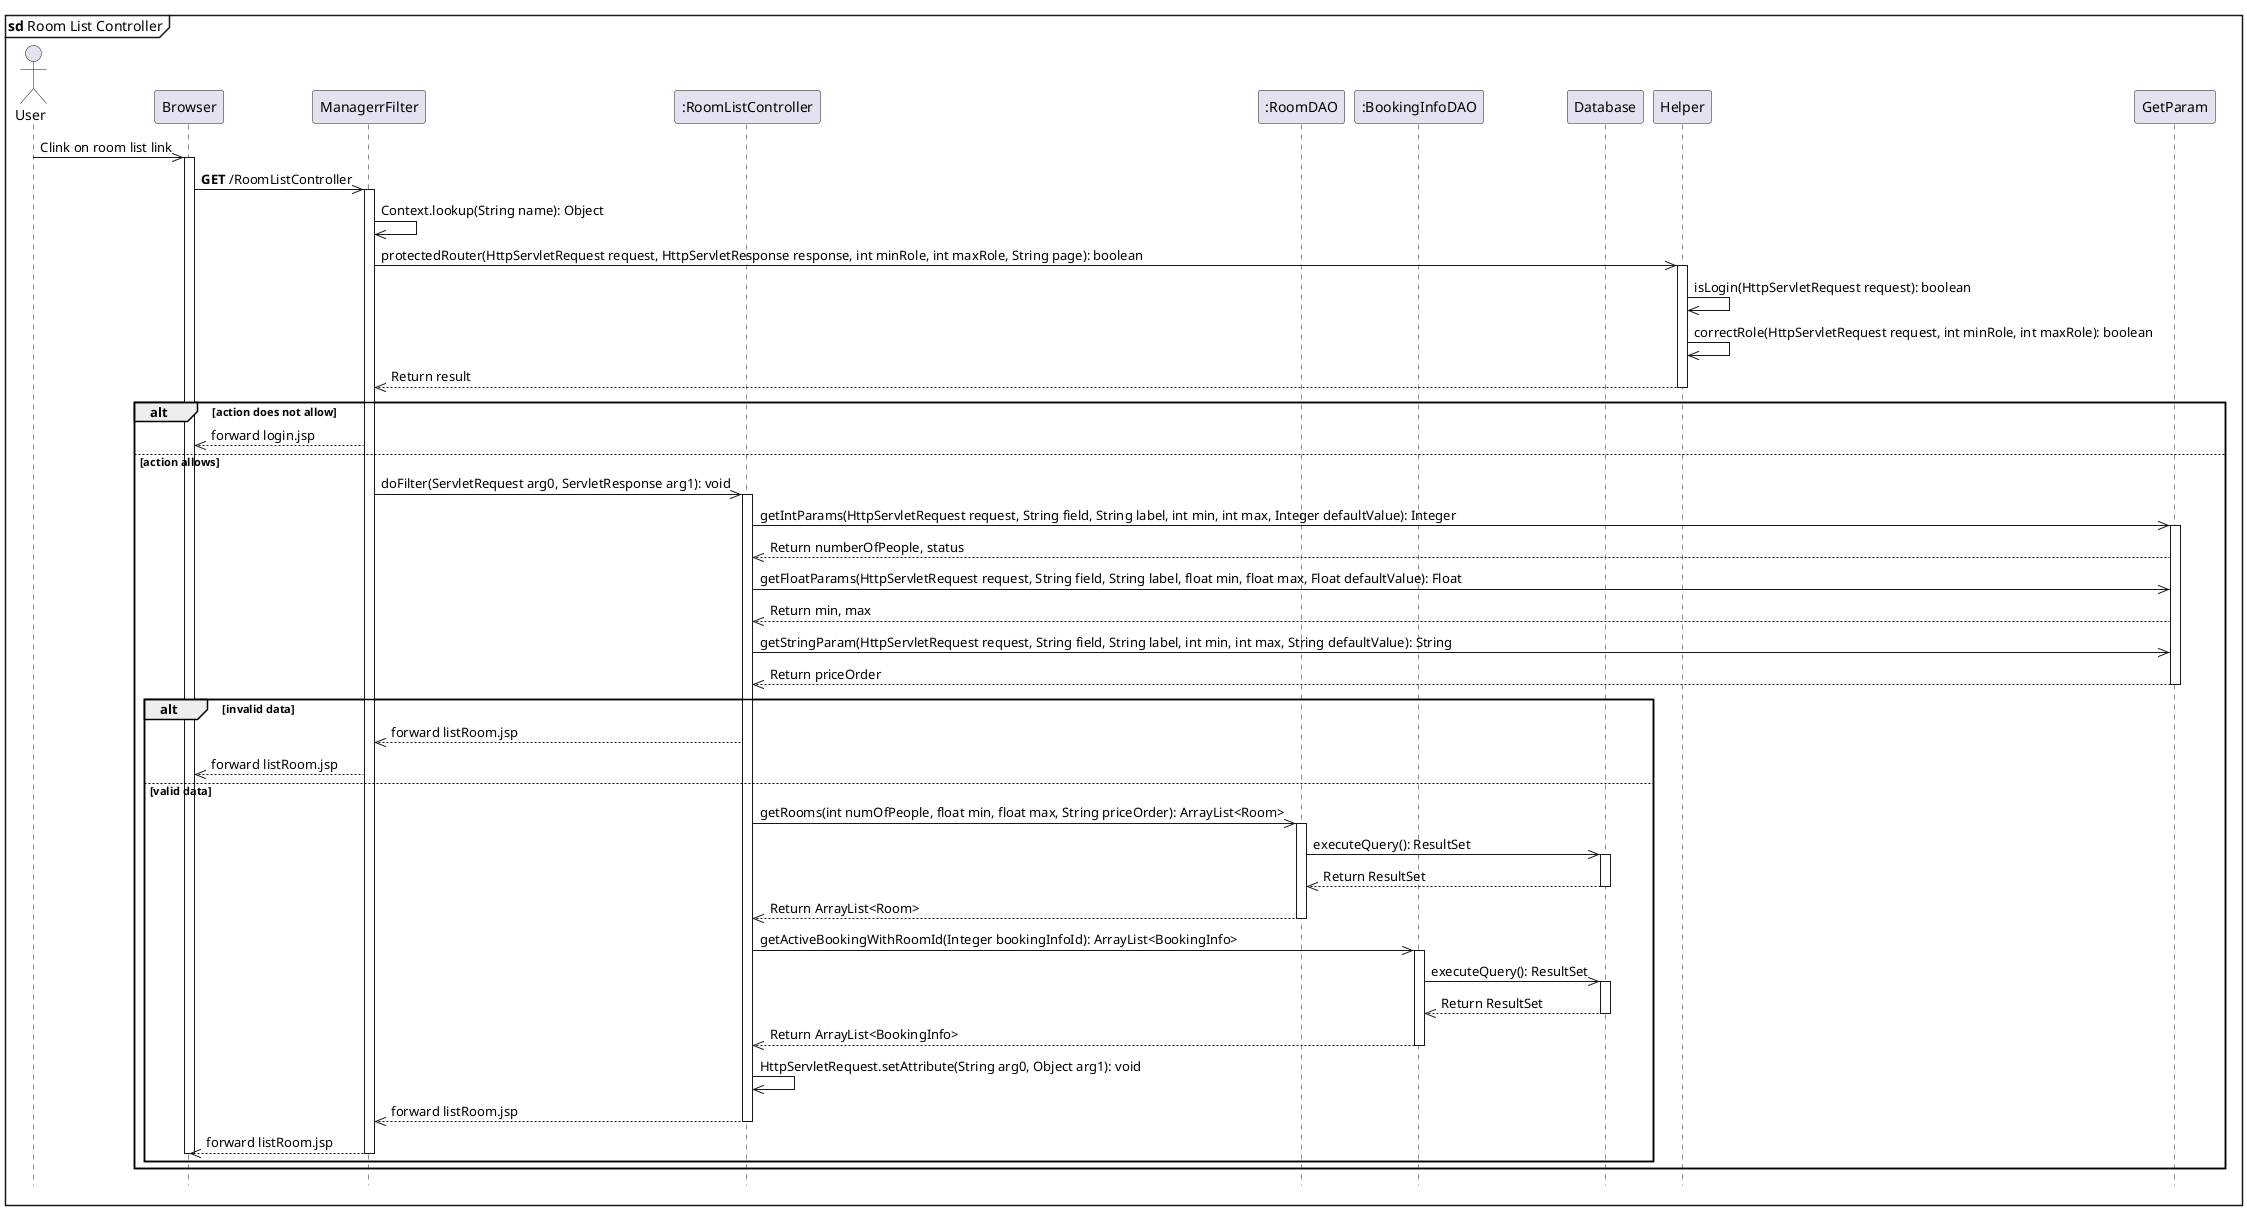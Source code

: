 @startuml
mainframe **sd** Room List Controller
hide footbox
actor User
participant "Browser" as Browser
participant "ManagerrFilter" as ManagerFilter
participant ":RoomListController" as RoomListController
participant ":RoomDAO" as RoomDAO
participant ":BookingInfoDAO" as BookingInfoDAO
participant "Database" as Database
participant "Helper" as Helper
participant "GetParam" as GetParam


User ->> Browser: Clink on room list link
activate Browser
Browser ->> ManagerFilter: **GET** /RoomListController
activate ManagerFilter
ManagerFilter ->> ManagerFilter: Context.lookup(String name): Object
ManagerFilter ->> Helper: protectedRouter(HttpServletRequest request, HttpServletResponse response, int minRole, int maxRole, String page): boolean
activate Helper
Helper ->> Helper: isLogin(HttpServletRequest request): boolean
Helper ->> Helper: correctRole(HttpServletRequest request, int minRole, int maxRole): boolean
Helper -->> ManagerFilter: Return result
deactivate Helper

alt action does not allow
    ManagerFilter -->> Browser: forward login.jsp

else action allows
    ManagerFilter ->> RoomListController: doFilter(ServletRequest arg0, ServletResponse arg1): void
    activate RoomListController
    RoomListController ->> GetParam: getIntParams(HttpServletRequest request, String field, String label, int min, int max, Integer defaultValue): Integer
    activate GetParam
    GetParam -->> RoomListController: Return numberOfPeople, status
    RoomListController ->> GetParam: getFloatParams(HttpServletRequest request, String field, String label, float min, float max, Float defaultValue): Float
    GetParam -->> RoomListController: Return min, max
    RoomListController ->> GetParam: getStringParam(HttpServletRequest request, String field, String label, int min, int max, String defaultValue): String
    GetParam -->> RoomListController: Return priceOrder
    deactivate GetParam

    alt invalid data
        RoomListController -->> ManagerFilter: forward listRoom.jsp
        ManagerFilter -->> Browser: forward listRoom.jsp
    else valid data
        RoomListController ->> RoomDAO: getRooms(int numOfPeople, float min, float max, String priceOrder): ArrayList<Room>
        activate RoomDAO
        RoomDAO ->> Database: executeQuery(): ResultSet
        activate Database
        Database -->> RoomDAO: Return ResultSet 
        deactivate Database
        RoomDAO -->> RoomListController: Return ArrayList<Room>
        deactivate RoomDAO

        RoomListController ->> BookingInfoDAO: getActiveBookingWithRoomId(Integer bookingInfoId): ArrayList<BookingInfo> 
        activate BookingInfoDAO
        BookingInfoDAO ->> Database: executeQuery(): ResultSet
        activate Database
        Database -->> BookingInfoDAO: Return ResultSet 
        deactivate Database
        BookingInfoDAO -->> RoomListController: Return ArrayList<BookingInfo> 
        deactivate BookingInfoDAO
        RoomListController ->> RoomListController: HttpServletRequest.setAttribute(String arg0, Object arg1): void
        RoomListController -->> ManagerFilter: forward listRoom.jsp
        deactivate RoomListController
        ManagerFilter -->> Browser: forward listRoom.jsp
        deactivate ManagerFilter
        deactivate Browser
    end
end
@enduml